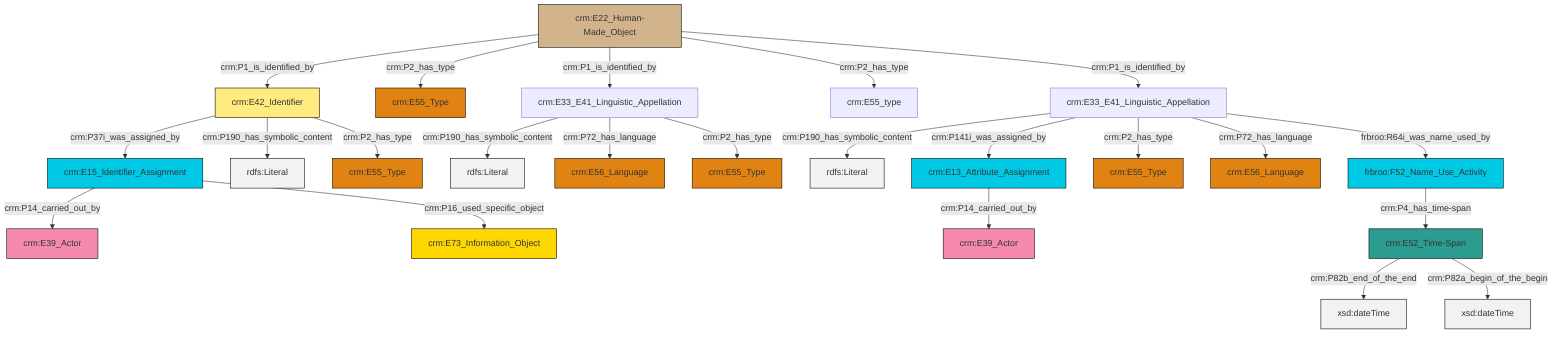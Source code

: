 graph TD
classDef Literal fill:#f2f2f2,stroke:#000000;
classDef CRM_Entity fill:#FFFFFF,stroke:#000000;
classDef Temporal_Entity fill:#00C9E6, stroke:#000000;
classDef Type fill:#E18312, stroke:#000000;
classDef Time-Span fill:#2C9C91, stroke:#000000;
classDef Appellation fill:#FFEB7F, stroke:#000000;
classDef Place fill:#008836, stroke:#000000;
classDef Persistent_Item fill:#B266B2, stroke:#000000;
classDef Conceptual_Object fill:#FFD700, stroke:#000000;
classDef Physical_Thing fill:#D2B48C, stroke:#000000;
classDef Actor fill:#f58aad, stroke:#000000;
classDef PC_Classes fill:#4ce600, stroke:#000000;
classDef Multi fill:#cccccc,stroke:#000000;

0["crm:E33_E41_Linguistic_Appellation"]:::Default -->|crm:P190_has_symbolic_content| 1[rdfs:Literal]:::Literal
2["crm:E33_E41_Linguistic_Appellation"]:::Default -->|crm:P190_has_symbolic_content| 3[rdfs:Literal]:::Literal
0["crm:E33_E41_Linguistic_Appellation"]:::Default -->|crm:P72_has_language| 6["crm:E56_Language"]:::Type
4["crm:E22_Human-Made_Object"]:::Physical_Thing -->|crm:P1_is_identified_by| 7["crm:E42_Identifier"]:::Appellation
4["crm:E22_Human-Made_Object"]:::Physical_Thing -->|crm:P2_has_type| 8["crm:E55_Type"]:::Type
9["crm:E15_Identifier_Assignment"]:::Temporal_Entity -->|crm:P14_carried_out_by| 10["crm:E39_Actor"]:::Actor
0["crm:E33_E41_Linguistic_Appellation"]:::Default -->|crm:P2_has_type| 11["crm:E55_Type"]:::Type
2["crm:E33_E41_Linguistic_Appellation"]:::Default -->|crm:P141i_was_assigned_by| 19["crm:E13_Attribute_Assignment"]:::Temporal_Entity
2["crm:E33_E41_Linguistic_Appellation"]:::Default -->|crm:P2_has_type| 17["crm:E55_Type"]:::Type
15["crm:E52_Time-Span"]:::Time-Span -->|crm:P82b_end_of_the_end| 20[xsd:dateTime]:::Literal
4["crm:E22_Human-Made_Object"]:::Physical_Thing -->|crm:P1_is_identified_by| 0["crm:E33_E41_Linguistic_Appellation"]:::Default
4["crm:E22_Human-Made_Object"]:::Physical_Thing -->|crm:P2_has_type| 25["crm:E55_type"]:::Default
15["crm:E52_Time-Span"]:::Time-Span -->|crm:P82a_begin_of_the_begin| 29[xsd:dateTime]:::Literal
32["frbroo:F52_Name_Use_Activity"]:::Temporal_Entity -->|crm:P4_has_time-span| 15["crm:E52_Time-Span"]:::Time-Span
9["crm:E15_Identifier_Assignment"]:::Temporal_Entity -->|crm:P16_used_specific_object| 33["crm:E73_Information_Object"]:::Conceptual_Object
7["crm:E42_Identifier"]:::Appellation -->|crm:P37i_was_assigned_by| 9["crm:E15_Identifier_Assignment"]:::Temporal_Entity
7["crm:E42_Identifier"]:::Appellation -->|crm:P190_has_symbolic_content| 38[rdfs:Literal]:::Literal
2["crm:E33_E41_Linguistic_Appellation"]:::Default -->|crm:P72_has_language| 36["crm:E56_Language"]:::Type
4["crm:E22_Human-Made_Object"]:::Physical_Thing -->|crm:P1_is_identified_by| 2["crm:E33_E41_Linguistic_Appellation"]:::Default
7["crm:E42_Identifier"]:::Appellation -->|crm:P2_has_type| 30["crm:E55_Type"]:::Type
2["crm:E33_E41_Linguistic_Appellation"]:::Default -->|frbroo:R64i_was_name_used_by| 32["frbroo:F52_Name_Use_Activity"]:::Temporal_Entity
19["crm:E13_Attribute_Assignment"]:::Temporal_Entity -->|crm:P14_carried_out_by| 13["crm:E39_Actor"]:::Actor